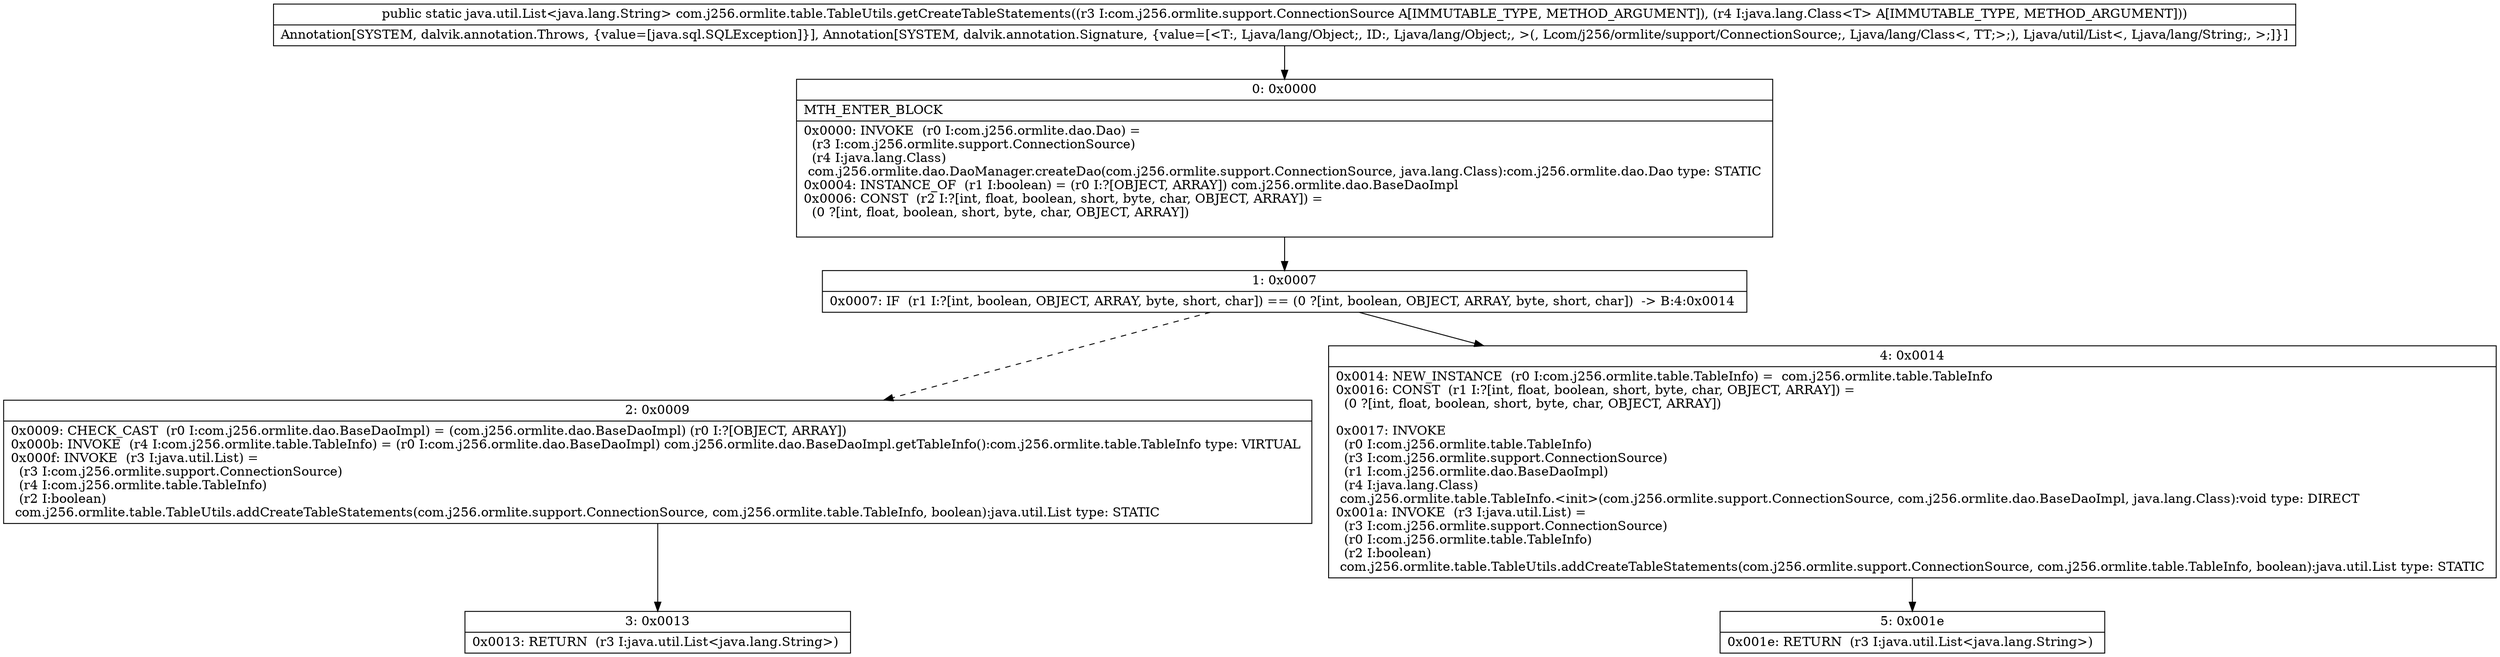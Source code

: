 digraph "CFG forcom.j256.ormlite.table.TableUtils.getCreateTableStatements(Lcom\/j256\/ormlite\/support\/ConnectionSource;Ljava\/lang\/Class;)Ljava\/util\/List;" {
Node_0 [shape=record,label="{0\:\ 0x0000|MTH_ENTER_BLOCK\l|0x0000: INVOKE  (r0 I:com.j256.ormlite.dao.Dao) = \l  (r3 I:com.j256.ormlite.support.ConnectionSource)\l  (r4 I:java.lang.Class)\l com.j256.ormlite.dao.DaoManager.createDao(com.j256.ormlite.support.ConnectionSource, java.lang.Class):com.j256.ormlite.dao.Dao type: STATIC \l0x0004: INSTANCE_OF  (r1 I:boolean) = (r0 I:?[OBJECT, ARRAY]) com.j256.ormlite.dao.BaseDaoImpl \l0x0006: CONST  (r2 I:?[int, float, boolean, short, byte, char, OBJECT, ARRAY]) = \l  (0 ?[int, float, boolean, short, byte, char, OBJECT, ARRAY])\l \l}"];
Node_1 [shape=record,label="{1\:\ 0x0007|0x0007: IF  (r1 I:?[int, boolean, OBJECT, ARRAY, byte, short, char]) == (0 ?[int, boolean, OBJECT, ARRAY, byte, short, char])  \-\> B:4:0x0014 \l}"];
Node_2 [shape=record,label="{2\:\ 0x0009|0x0009: CHECK_CAST  (r0 I:com.j256.ormlite.dao.BaseDaoImpl) = (com.j256.ormlite.dao.BaseDaoImpl) (r0 I:?[OBJECT, ARRAY]) \l0x000b: INVOKE  (r4 I:com.j256.ormlite.table.TableInfo) = (r0 I:com.j256.ormlite.dao.BaseDaoImpl) com.j256.ormlite.dao.BaseDaoImpl.getTableInfo():com.j256.ormlite.table.TableInfo type: VIRTUAL \l0x000f: INVOKE  (r3 I:java.util.List) = \l  (r3 I:com.j256.ormlite.support.ConnectionSource)\l  (r4 I:com.j256.ormlite.table.TableInfo)\l  (r2 I:boolean)\l com.j256.ormlite.table.TableUtils.addCreateTableStatements(com.j256.ormlite.support.ConnectionSource, com.j256.ormlite.table.TableInfo, boolean):java.util.List type: STATIC \l}"];
Node_3 [shape=record,label="{3\:\ 0x0013|0x0013: RETURN  (r3 I:java.util.List\<java.lang.String\>) \l}"];
Node_4 [shape=record,label="{4\:\ 0x0014|0x0014: NEW_INSTANCE  (r0 I:com.j256.ormlite.table.TableInfo) =  com.j256.ormlite.table.TableInfo \l0x0016: CONST  (r1 I:?[int, float, boolean, short, byte, char, OBJECT, ARRAY]) = \l  (0 ?[int, float, boolean, short, byte, char, OBJECT, ARRAY])\l \l0x0017: INVOKE  \l  (r0 I:com.j256.ormlite.table.TableInfo)\l  (r3 I:com.j256.ormlite.support.ConnectionSource)\l  (r1 I:com.j256.ormlite.dao.BaseDaoImpl)\l  (r4 I:java.lang.Class)\l com.j256.ormlite.table.TableInfo.\<init\>(com.j256.ormlite.support.ConnectionSource, com.j256.ormlite.dao.BaseDaoImpl, java.lang.Class):void type: DIRECT \l0x001a: INVOKE  (r3 I:java.util.List) = \l  (r3 I:com.j256.ormlite.support.ConnectionSource)\l  (r0 I:com.j256.ormlite.table.TableInfo)\l  (r2 I:boolean)\l com.j256.ormlite.table.TableUtils.addCreateTableStatements(com.j256.ormlite.support.ConnectionSource, com.j256.ormlite.table.TableInfo, boolean):java.util.List type: STATIC \l}"];
Node_5 [shape=record,label="{5\:\ 0x001e|0x001e: RETURN  (r3 I:java.util.List\<java.lang.String\>) \l}"];
MethodNode[shape=record,label="{public static java.util.List\<java.lang.String\> com.j256.ormlite.table.TableUtils.getCreateTableStatements((r3 I:com.j256.ormlite.support.ConnectionSource A[IMMUTABLE_TYPE, METHOD_ARGUMENT]), (r4 I:java.lang.Class\<T\> A[IMMUTABLE_TYPE, METHOD_ARGUMENT]))  | Annotation[SYSTEM, dalvik.annotation.Throws, \{value=[java.sql.SQLException]\}], Annotation[SYSTEM, dalvik.annotation.Signature, \{value=[\<T:, Ljava\/lang\/Object;, ID:, Ljava\/lang\/Object;, \>(, Lcom\/j256\/ormlite\/support\/ConnectionSource;, Ljava\/lang\/Class\<, TT;\>;), Ljava\/util\/List\<, Ljava\/lang\/String;, \>;]\}]\l}"];
MethodNode -> Node_0;
Node_0 -> Node_1;
Node_1 -> Node_2[style=dashed];
Node_1 -> Node_4;
Node_2 -> Node_3;
Node_4 -> Node_5;
}

